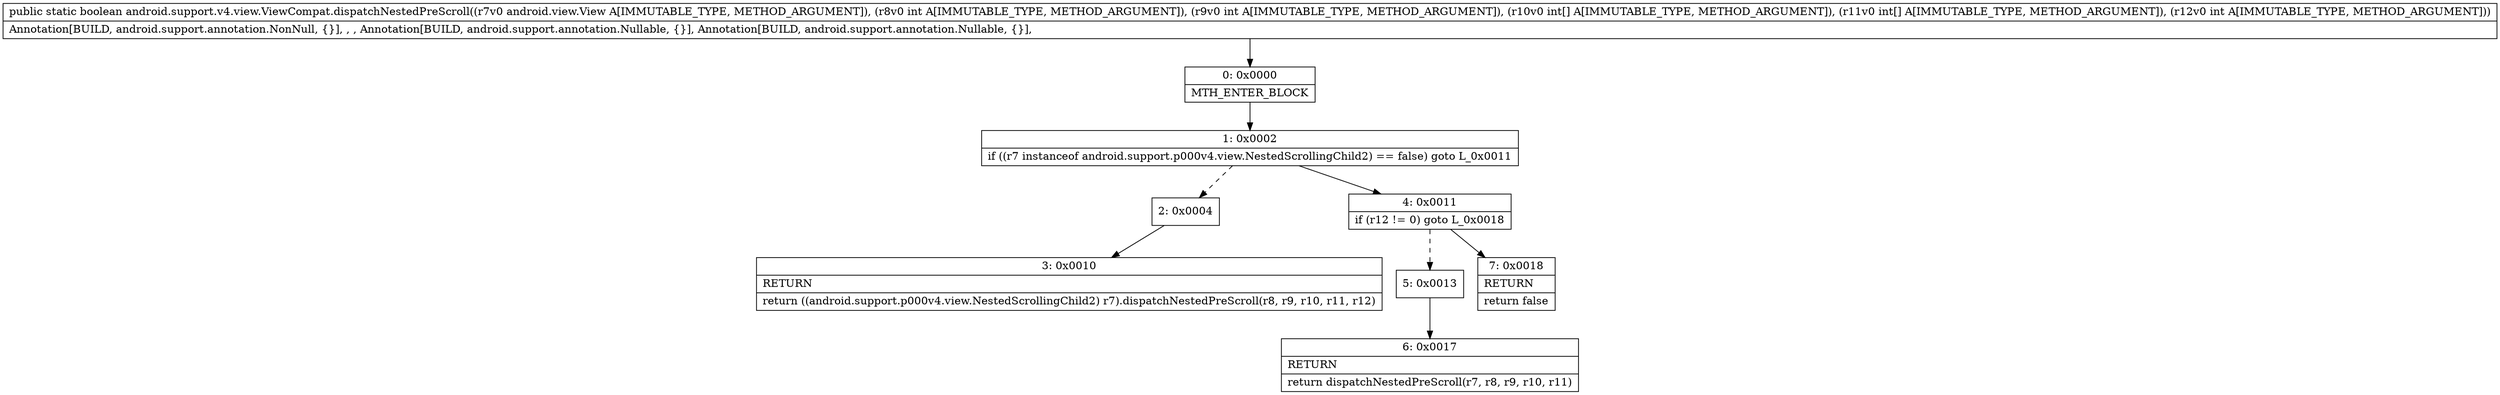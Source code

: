 digraph "CFG forandroid.support.v4.view.ViewCompat.dispatchNestedPreScroll(Landroid\/view\/View;II[I[II)Z" {
Node_0 [shape=record,label="{0\:\ 0x0000|MTH_ENTER_BLOCK\l}"];
Node_1 [shape=record,label="{1\:\ 0x0002|if ((r7 instanceof android.support.p000v4.view.NestedScrollingChild2) == false) goto L_0x0011\l}"];
Node_2 [shape=record,label="{2\:\ 0x0004}"];
Node_3 [shape=record,label="{3\:\ 0x0010|RETURN\l|return ((android.support.p000v4.view.NestedScrollingChild2) r7).dispatchNestedPreScroll(r8, r9, r10, r11, r12)\l}"];
Node_4 [shape=record,label="{4\:\ 0x0011|if (r12 != 0) goto L_0x0018\l}"];
Node_5 [shape=record,label="{5\:\ 0x0013}"];
Node_6 [shape=record,label="{6\:\ 0x0017|RETURN\l|return dispatchNestedPreScroll(r7, r8, r9, r10, r11)\l}"];
Node_7 [shape=record,label="{7\:\ 0x0018|RETURN\l|return false\l}"];
MethodNode[shape=record,label="{public static boolean android.support.v4.view.ViewCompat.dispatchNestedPreScroll((r7v0 android.view.View A[IMMUTABLE_TYPE, METHOD_ARGUMENT]), (r8v0 int A[IMMUTABLE_TYPE, METHOD_ARGUMENT]), (r9v0 int A[IMMUTABLE_TYPE, METHOD_ARGUMENT]), (r10v0 int[] A[IMMUTABLE_TYPE, METHOD_ARGUMENT]), (r11v0 int[] A[IMMUTABLE_TYPE, METHOD_ARGUMENT]), (r12v0 int A[IMMUTABLE_TYPE, METHOD_ARGUMENT]))  | Annotation[BUILD, android.support.annotation.NonNull, \{\}], , , Annotation[BUILD, android.support.annotation.Nullable, \{\}], Annotation[BUILD, android.support.annotation.Nullable, \{\}], \l}"];
MethodNode -> Node_0;
Node_0 -> Node_1;
Node_1 -> Node_2[style=dashed];
Node_1 -> Node_4;
Node_2 -> Node_3;
Node_4 -> Node_5[style=dashed];
Node_4 -> Node_7;
Node_5 -> Node_6;
}

